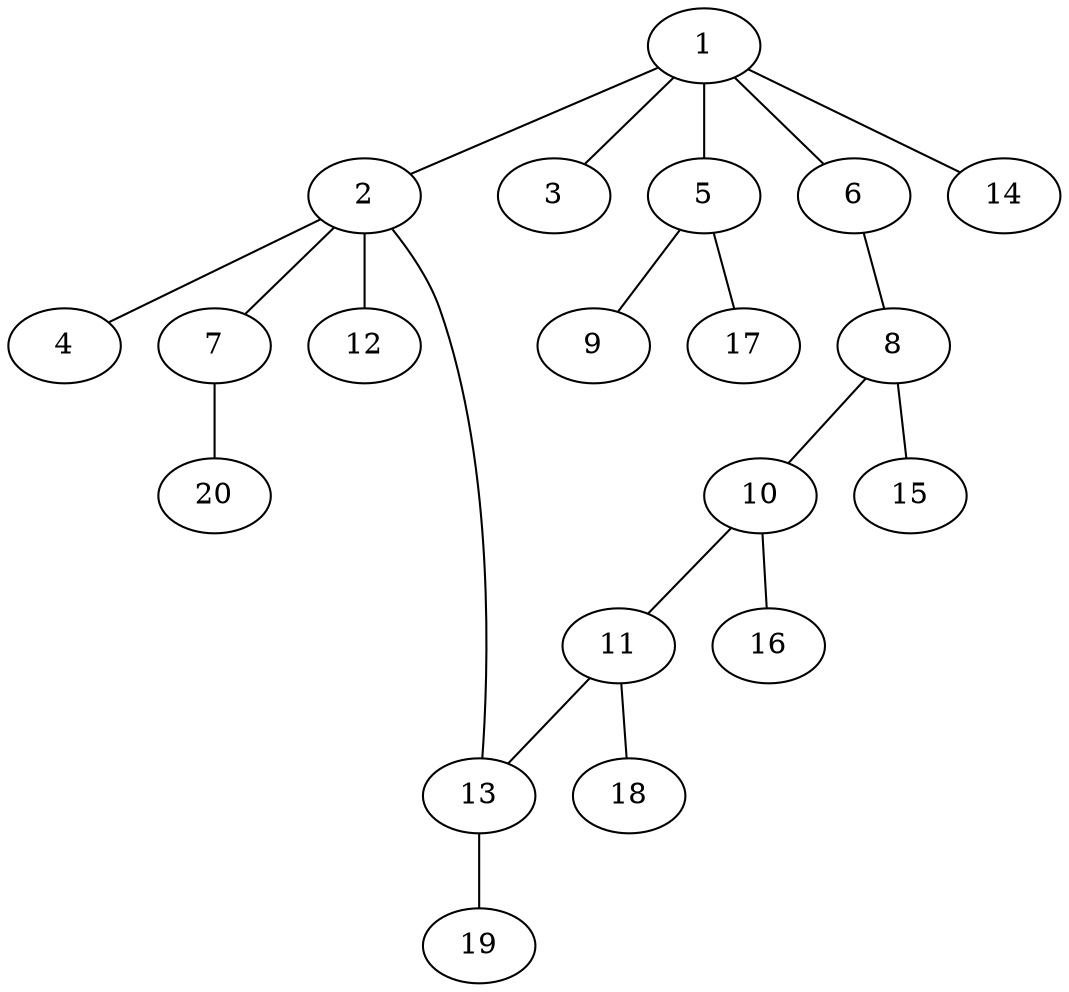 graph graphname {1--2
1--3
1--5
1--6
1--14
2--4
2--7
2--12
2--13
5--9
5--17
6--8
7--20
8--10
8--15
10--11
10--16
11--13
11--18
13--19
}